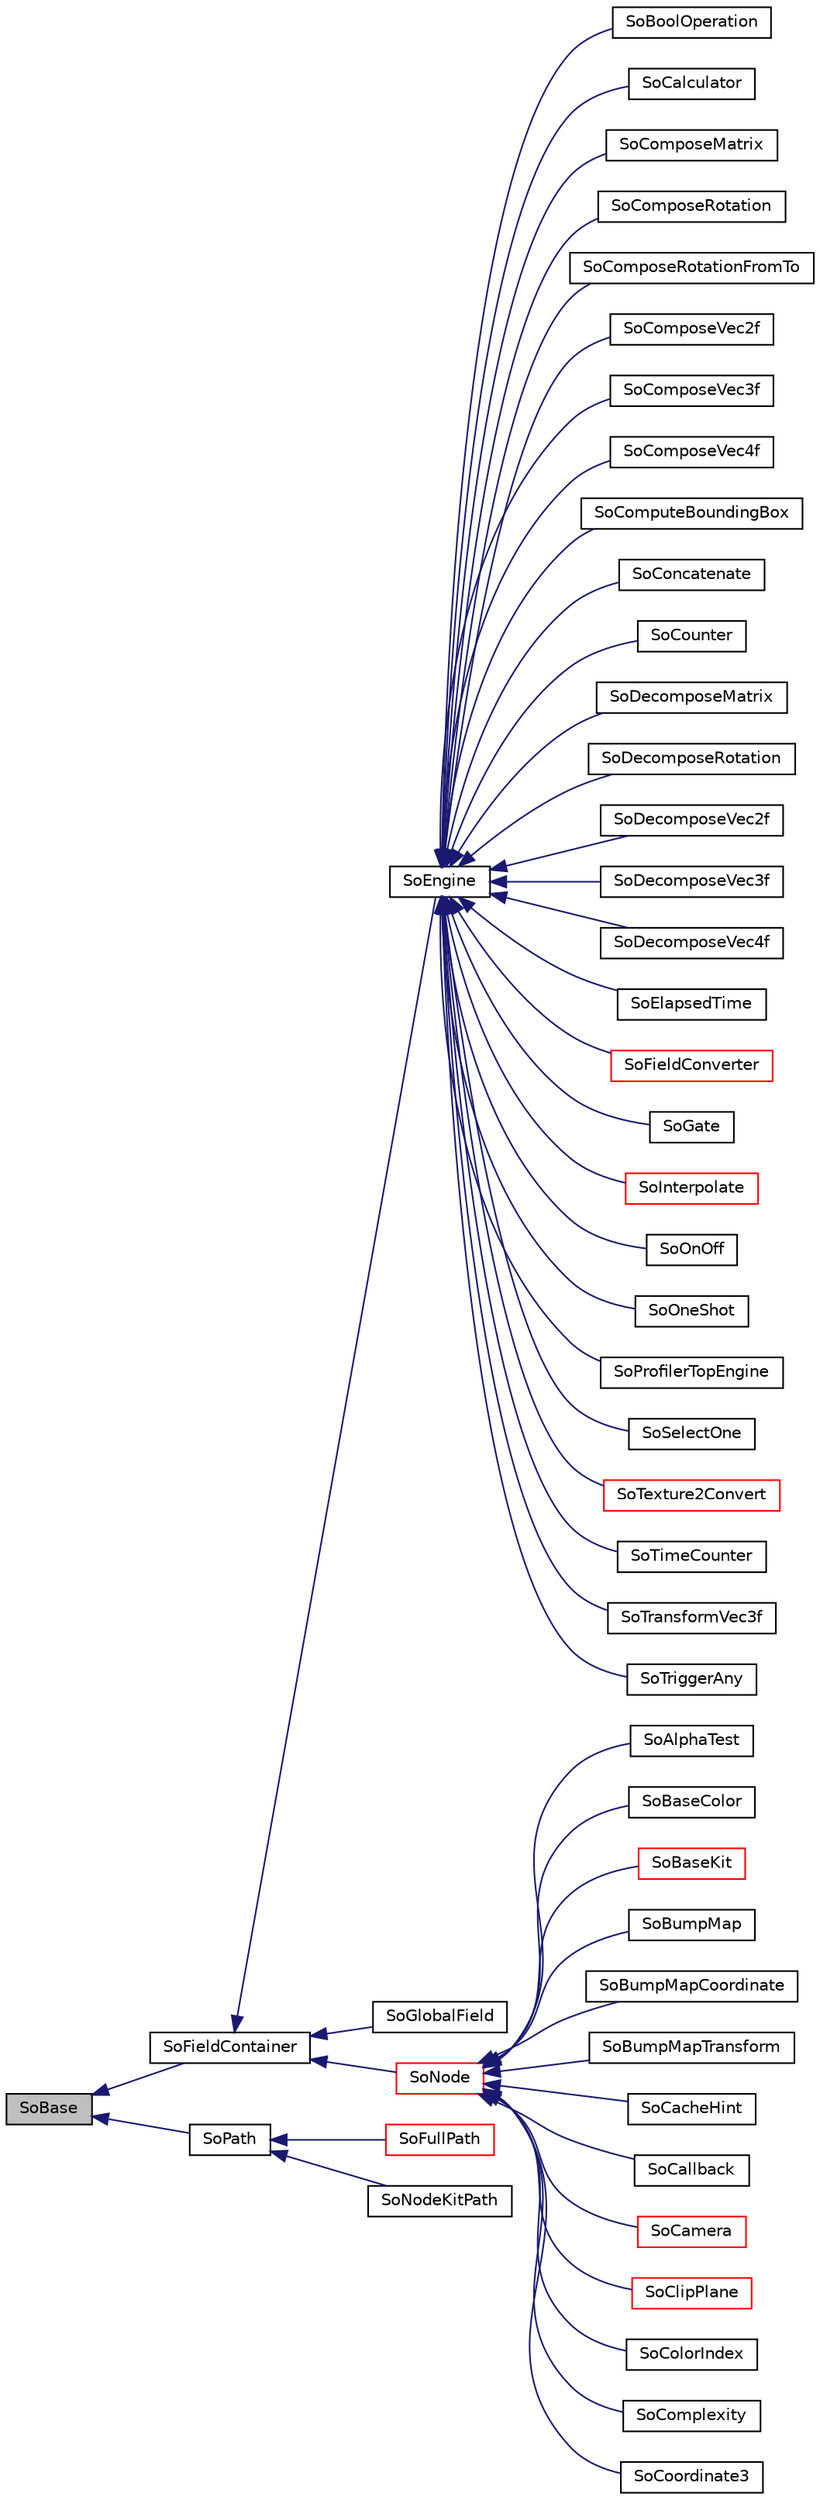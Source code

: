 digraph "SoBase"
{
 // LATEX_PDF_SIZE
  edge [fontname="Helvetica",fontsize="10",labelfontname="Helvetica",labelfontsize="10"];
  node [fontname="Helvetica",fontsize="10",shape=record];
  rankdir="LR";
  Node1 [label="SoBase",height=0.2,width=0.4,color="black", fillcolor="grey75", style="filled", fontcolor="black",tooltip="The SoBase class is the top-level superclass for a number of class-hierarchies."];
  Node1 -> Node2 [dir="back",color="midnightblue",fontsize="10",style="solid",fontname="Helvetica"];
  Node2 [label="SoFieldContainer",height=0.2,width=0.4,color="black", fillcolor="white", style="filled",URL="$classSoFieldContainer.html",tooltip="The SoFieldContainer class is a base class for all classes that contain fields."];
  Node2 -> Node3 [dir="back",color="midnightblue",fontsize="10",style="solid",fontname="Helvetica"];
  Node3 [label="SoEngine",height=0.2,width=0.4,color="black", fillcolor="white", style="filled",URL="$classSoEngine.html",tooltip="SoEngine is the base class for Coin engines."];
  Node3 -> Node4 [dir="back",color="midnightblue",fontsize="10",style="solid",fontname="Helvetica"];
  Node4 [label="SoBoolOperation",height=0.2,width=0.4,color="black", fillcolor="white", style="filled",URL="$classSoBoolOperation.html",tooltip="The SoBoolOperation engine evaluates expressions of boolean logic."];
  Node3 -> Node5 [dir="back",color="midnightblue",fontsize="10",style="solid",fontname="Helvetica"];
  Node5 [label="SoCalculator",height=0.2,width=0.4,color="black", fillcolor="white", style="filled",URL="$classSoCalculator.html",tooltip="General purpose calculator for floats and 3D float vectors."];
  Node3 -> Node6 [dir="back",color="midnightblue",fontsize="10",style="solid",fontname="Helvetica"];
  Node6 [label="SoComposeMatrix",height=0.2,width=0.4,color="black", fillcolor="white", style="filled",URL="$classSoComposeMatrix.html",tooltip="The SoComposeMatrix class is used to compose a matrix from miscellaneous transformations."];
  Node3 -> Node7 [dir="back",color="midnightblue",fontsize="10",style="solid",fontname="Helvetica"];
  Node7 [label="SoComposeRotation",height=0.2,width=0.4,color="black", fillcolor="white", style="filled",URL="$classSoComposeRotation.html",tooltip="The SoComposeRotation class is used to compose rotations from angle and axis."];
  Node3 -> Node8 [dir="back",color="midnightblue",fontsize="10",style="solid",fontname="Helvetica"];
  Node8 [label="SoComposeRotationFromTo",height=0.2,width=0.4,color="black", fillcolor="white", style="filled",URL="$classSoComposeRotationFromTo.html",tooltip="The SoComposeRotationFromTo class is used to compose rotations based on from and to vectors."];
  Node3 -> Node9 [dir="back",color="midnightblue",fontsize="10",style="solid",fontname="Helvetica"];
  Node9 [label="SoComposeVec2f",height=0.2,width=0.4,color="black", fillcolor="white", style="filled",URL="$classSoComposeVec2f.html",tooltip="The SoComposeVec2f class is used to compose 2D vectors from two floats."];
  Node3 -> Node10 [dir="back",color="midnightblue",fontsize="10",style="solid",fontname="Helvetica"];
  Node10 [label="SoComposeVec3f",height=0.2,width=0.4,color="black", fillcolor="white", style="filled",URL="$classSoComposeVec3f.html",tooltip="The SoComposeVec3f class is used to compose 3D vectors from floats."];
  Node3 -> Node11 [dir="back",color="midnightblue",fontsize="10",style="solid",fontname="Helvetica"];
  Node11 [label="SoComposeVec4f",height=0.2,width=0.4,color="black", fillcolor="white", style="filled",URL="$classSoComposeVec4f.html",tooltip="The SoComposeVec4f class is used to compose 4D vectors from four floats."];
  Node3 -> Node12 [dir="back",color="midnightblue",fontsize="10",style="solid",fontname="Helvetica"];
  Node12 [label="SoComputeBoundingBox",height=0.2,width=0.4,color="black", fillcolor="white", style="filled",URL="$classSoComputeBoundingBox.html",tooltip="The SoComputeBoundingBox class is used to calculate a bounding box."];
  Node3 -> Node13 [dir="back",color="midnightblue",fontsize="10",style="solid",fontname="Helvetica"];
  Node13 [label="SoConcatenate",height=0.2,width=0.4,color="black", fillcolor="white", style="filled",URL="$classSoConcatenate.html",tooltip="The SoConcatenate class is used to concatenate several inputs into one output."];
  Node3 -> Node14 [dir="back",color="midnightblue",fontsize="10",style="solid",fontname="Helvetica"];
  Node14 [label="SoCounter",height=0.2,width=0.4,color="black", fillcolor="white", style="filled",URL="$classSoCounter.html",tooltip="The SoCounter class is an integer counter engine."];
  Node3 -> Node15 [dir="back",color="midnightblue",fontsize="10",style="solid",fontname="Helvetica"];
  Node15 [label="SoDecomposeMatrix",height=0.2,width=0.4,color="black", fillcolor="white", style="filled",URL="$classSoDecomposeMatrix.html",tooltip="The SoDecomposeMatrix class is used to decompose a matrix into simple transformations."];
  Node3 -> Node16 [dir="back",color="midnightblue",fontsize="10",style="solid",fontname="Helvetica"];
  Node16 [label="SoDecomposeRotation",height=0.2,width=0.4,color="black", fillcolor="white", style="filled",URL="$classSoDecomposeRotation.html",tooltip="The SoDecomposeRotation class is used to decompose a rotation into angle and axis."];
  Node3 -> Node17 [dir="back",color="midnightblue",fontsize="10",style="solid",fontname="Helvetica"];
  Node17 [label="SoDecomposeVec2f",height=0.2,width=0.4,color="black", fillcolor="white", style="filled",URL="$classSoDecomposeVec2f.html",tooltip="The SoDecomposeVec2f class is used to decompose 2D vectors into two floats."];
  Node3 -> Node18 [dir="back",color="midnightblue",fontsize="10",style="solid",fontname="Helvetica"];
  Node18 [label="SoDecomposeVec3f",height=0.2,width=0.4,color="black", fillcolor="white", style="filled",URL="$classSoDecomposeVec3f.html",tooltip="The SoDecomposeVec3f class is used to decompose 3D vectors into three floats."];
  Node3 -> Node19 [dir="back",color="midnightblue",fontsize="10",style="solid",fontname="Helvetica"];
  Node19 [label="SoDecomposeVec4f",height=0.2,width=0.4,color="black", fillcolor="white", style="filled",URL="$classSoDecomposeVec4f.html",tooltip="The SoDecomposeVec4f class is used to decompose 4D vectors into four floats."];
  Node3 -> Node20 [dir="back",color="midnightblue",fontsize="10",style="solid",fontname="Helvetica"];
  Node20 [label="SoElapsedTime",height=0.2,width=0.4,color="black", fillcolor="white", style="filled",URL="$classSoElapsedTime.html",tooltip="The SoElapsedTime class is a controllable time source engine."];
  Node3 -> Node21 [dir="back",color="midnightblue",fontsize="10",style="solid",fontname="Helvetica"];
  Node21 [label="SoFieldConverter",height=0.2,width=0.4,color="red", fillcolor="white", style="filled",URL="$classSoFieldConverter.html",tooltip="The SoFieldConverter class is the abstract base class for field converters."];
  Node3 -> Node23 [dir="back",color="midnightblue",fontsize="10",style="solid",fontname="Helvetica"];
  Node23 [label="SoGate",height=0.2,width=0.4,color="black", fillcolor="white", style="filled",URL="$classSoGate.html",tooltip="The SoGate class is used to selectively copy values from input to output."];
  Node3 -> Node24 [dir="back",color="midnightblue",fontsize="10",style="solid",fontname="Helvetica"];
  Node24 [label="SoInterpolate",height=0.2,width=0.4,color="red", fillcolor="white", style="filled",URL="$classSoInterpolate.html",tooltip="The SoInterpolate class is the base class for all interpolator engines."];
  Node3 -> Node30 [dir="back",color="midnightblue",fontsize="10",style="solid",fontname="Helvetica"];
  Node30 [label="SoOnOff",height=0.2,width=0.4,color="black", fillcolor="white", style="filled",URL="$classSoOnOff.html",tooltip="The SoOnOff engine is a simple on/off switch."];
  Node3 -> Node31 [dir="back",color="midnightblue",fontsize="10",style="solid",fontname="Helvetica"];
  Node31 [label="SoOneShot",height=0.2,width=0.4,color="black", fillcolor="white", style="filled",URL="$classSoOneShot.html",tooltip="The SoOneShot class is a timer that runs for a configurable time and then stops."];
  Node3 -> Node32 [dir="back",color="midnightblue",fontsize="10",style="solid",fontname="Helvetica"];
  Node32 [label="SoProfilerTopEngine",height=0.2,width=0.4,color="black", fillcolor="white", style="filled",URL="$classSoProfilerTopEngine.html",tooltip="The SoProfilerTopEngine class is yet to be documented."];
  Node3 -> Node33 [dir="back",color="midnightblue",fontsize="10",style="solid",fontname="Helvetica"];
  Node33 [label="SoSelectOne",height=0.2,width=0.4,color="black", fillcolor="white", style="filled",URL="$classSoSelectOne.html",tooltip="The SoSelectOne class is used to select one value from a set of values."];
  Node3 -> Node34 [dir="back",color="midnightblue",fontsize="10",style="solid",fontname="Helvetica"];
  Node34 [label="SoTexture2Convert",height=0.2,width=0.4,color="red", fillcolor="white", style="filled",URL="$classSoTexture2Convert.html",tooltip="Abstract base class for texture filtering engines."];
  Node3 -> Node36 [dir="back",color="midnightblue",fontsize="10",style="solid",fontname="Helvetica"];
  Node36 [label="SoTimeCounter",height=0.2,width=0.4,color="black", fillcolor="white", style="filled",URL="$classSoTimeCounter.html",tooltip="The SoTimeCounter class is an integer counter engine."];
  Node3 -> Node37 [dir="back",color="midnightblue",fontsize="10",style="solid",fontname="Helvetica"];
  Node37 [label="SoTransformVec3f",height=0.2,width=0.4,color="black", fillcolor="white", style="filled",URL="$classSoTransformVec3f.html",tooltip="The SoTransformVec3f class transforms 3D vectors by a matrix."];
  Node3 -> Node38 [dir="back",color="midnightblue",fontsize="10",style="solid",fontname="Helvetica"];
  Node38 [label="SoTriggerAny",height=0.2,width=0.4,color="black", fillcolor="white", style="filled",URL="$classSoTriggerAny.html",tooltip="The SoTriggerAny class is a fan-in engine for triggers."];
  Node2 -> Node39 [dir="back",color="midnightblue",fontsize="10",style="solid",fontname="Helvetica"];
  Node39 [label="SoGlobalField",height=0.2,width=0.4,color="black", fillcolor="white", style="filled",URL="$classSoGlobalField.html",tooltip=" "];
  Node2 -> Node40 [dir="back",color="midnightblue",fontsize="10",style="solid",fontname="Helvetica"];
  Node40 [label="SoNode",height=0.2,width=0.4,color="red", fillcolor="white", style="filled",URL="$classSoNode.html",tooltip="The SoNode class is the base class for nodes used in scene graphs."];
  Node40 -> Node41 [dir="back",color="midnightblue",fontsize="10",style="solid",fontname="Helvetica"];
  Node41 [label="SoAlphaTest",height=0.2,width=0.4,color="black", fillcolor="white", style="filled",URL="$classSoAlphaTest.html",tooltip="The SoAlphaTest class is a node used to control the GL alpha test function."];
  Node40 -> Node42 [dir="back",color="midnightblue",fontsize="10",style="solid",fontname="Helvetica"];
  Node42 [label="SoBaseColor",height=0.2,width=0.4,color="black", fillcolor="white", style="filled",URL="$classSoBaseColor.html",tooltip="The SoBaseColor class provides a node type for convenient setting of the base material color."];
  Node40 -> Node43 [dir="back",color="midnightblue",fontsize="10",style="solid",fontname="Helvetica"];
  Node43 [label="SoBaseKit",height=0.2,width=0.4,color="red", fillcolor="white", style="filled",URL="$classSoBaseKit.html",tooltip=" "];
  Node40 -> Node81 [dir="back",color="midnightblue",fontsize="10",style="solid",fontname="Helvetica"];
  Node81 [label="SoBumpMap",height=0.2,width=0.4,color="black", fillcolor="white", style="filled",URL="$classSoBumpMap.html",tooltip="The SoBumpMap class is used to map a bump map onto subsequent shapes."];
  Node40 -> Node82 [dir="back",color="midnightblue",fontsize="10",style="solid",fontname="Helvetica"];
  Node82 [label="SoBumpMapCoordinate",height=0.2,width=0.4,color="black", fillcolor="white", style="filled",URL="$classSoBumpMapCoordinate.html",tooltip="The SoBumpMapCoordinate class is a node for providing bump map coordinates to shape nodes."];
  Node40 -> Node83 [dir="back",color="midnightblue",fontsize="10",style="solid",fontname="Helvetica"];
  Node83 [label="SoBumpMapTransform",height=0.2,width=0.4,color="black", fillcolor="white", style="filled",URL="$classSoBumpMapTransform.html",tooltip="The SoBumpMapTransform class is used to define 2D bump map transformations."];
  Node40 -> Node84 [dir="back",color="midnightblue",fontsize="10",style="solid",fontname="Helvetica"];
  Node84 [label="SoCacheHint",height=0.2,width=0.4,color="black", fillcolor="white", style="filled",URL="$classSoCacheHint.html",tooltip="The SoCacheHint class is a node containing hints about how to cache geometry."];
  Node40 -> Node85 [dir="back",color="midnightblue",fontsize="10",style="solid",fontname="Helvetica"];
  Node85 [label="SoCallback",height=0.2,width=0.4,color="black", fillcolor="white", style="filled",URL="$classSoCallback.html",tooltip="The SoCallback class is a node type which provides a means of setting callback hooks in the scene gra..."];
  Node40 -> Node86 [dir="back",color="midnightblue",fontsize="10",style="solid",fontname="Helvetica"];
  Node86 [label="SoCamera",height=0.2,width=0.4,color="red", fillcolor="white", style="filled",URL="$classSoCamera.html",tooltip="The SoCamera class is the abstract base class for camera definition nodes."];
  Node40 -> Node91 [dir="back",color="midnightblue",fontsize="10",style="solid",fontname="Helvetica"];
  Node91 [label="SoClipPlane",height=0.2,width=0.4,color="red", fillcolor="white", style="filled",URL="$classSoClipPlane.html",tooltip="The SoClipPlane class is a node type for specifying clipping planes."];
  Node40 -> Node93 [dir="back",color="midnightblue",fontsize="10",style="solid",fontname="Helvetica"];
  Node93 [label="SoColorIndex",height=0.2,width=0.4,color="black", fillcolor="white", style="filled",URL="$classSoColorIndex.html",tooltip="The SoColorIndex class is used to specify color indices for subsequent shapes."];
  Node40 -> Node94 [dir="back",color="midnightblue",fontsize="10",style="solid",fontname="Helvetica"];
  Node94 [label="SoComplexity",height=0.2,width=0.4,color="black", fillcolor="white", style="filled",URL="$classSoComplexity.html",tooltip="The SoComplexity class is a node type which is used to set the trade-off between quality and performa..."];
  Node40 -> Node95 [dir="back",color="midnightblue",fontsize="10",style="solid",fontname="Helvetica"];
  Node95 [label="SoCoordinate3",height=0.2,width=0.4,color="black", fillcolor="white", style="filled",URL="$classSoCoordinate3.html",tooltip="The SoCoordinate3 class is a node for providing coordinates to shape nodes."];
  Node1 -> Node331 [dir="back",color="midnightblue",fontsize="10",style="solid",fontname="Helvetica"];
  Node331 [label="SoPath",height=0.2,width=0.4,color="black", fillcolor="white", style="filled",URL="$classSoPath.html",tooltip="The SoPath class is a container class for traversal path descriptions."];
  Node331 -> Node332 [dir="back",color="midnightblue",fontsize="10",style="solid",fontname="Helvetica"];
  Node332 [label="SoFullPath",height=0.2,width=0.4,color="red", fillcolor="white", style="filled",URL="$classSoFullPath.html",tooltip="The SoFullPath class allows examination of hidden children in paths."];
  Node331 -> Node334 [dir="back",color="midnightblue",fontsize="10",style="solid",fontname="Helvetica"];
  Node334 [label="SoNodeKitPath",height=0.2,width=0.4,color="black", fillcolor="white", style="filled",URL="$classSoNodeKitPath.html",tooltip=" "];
}
